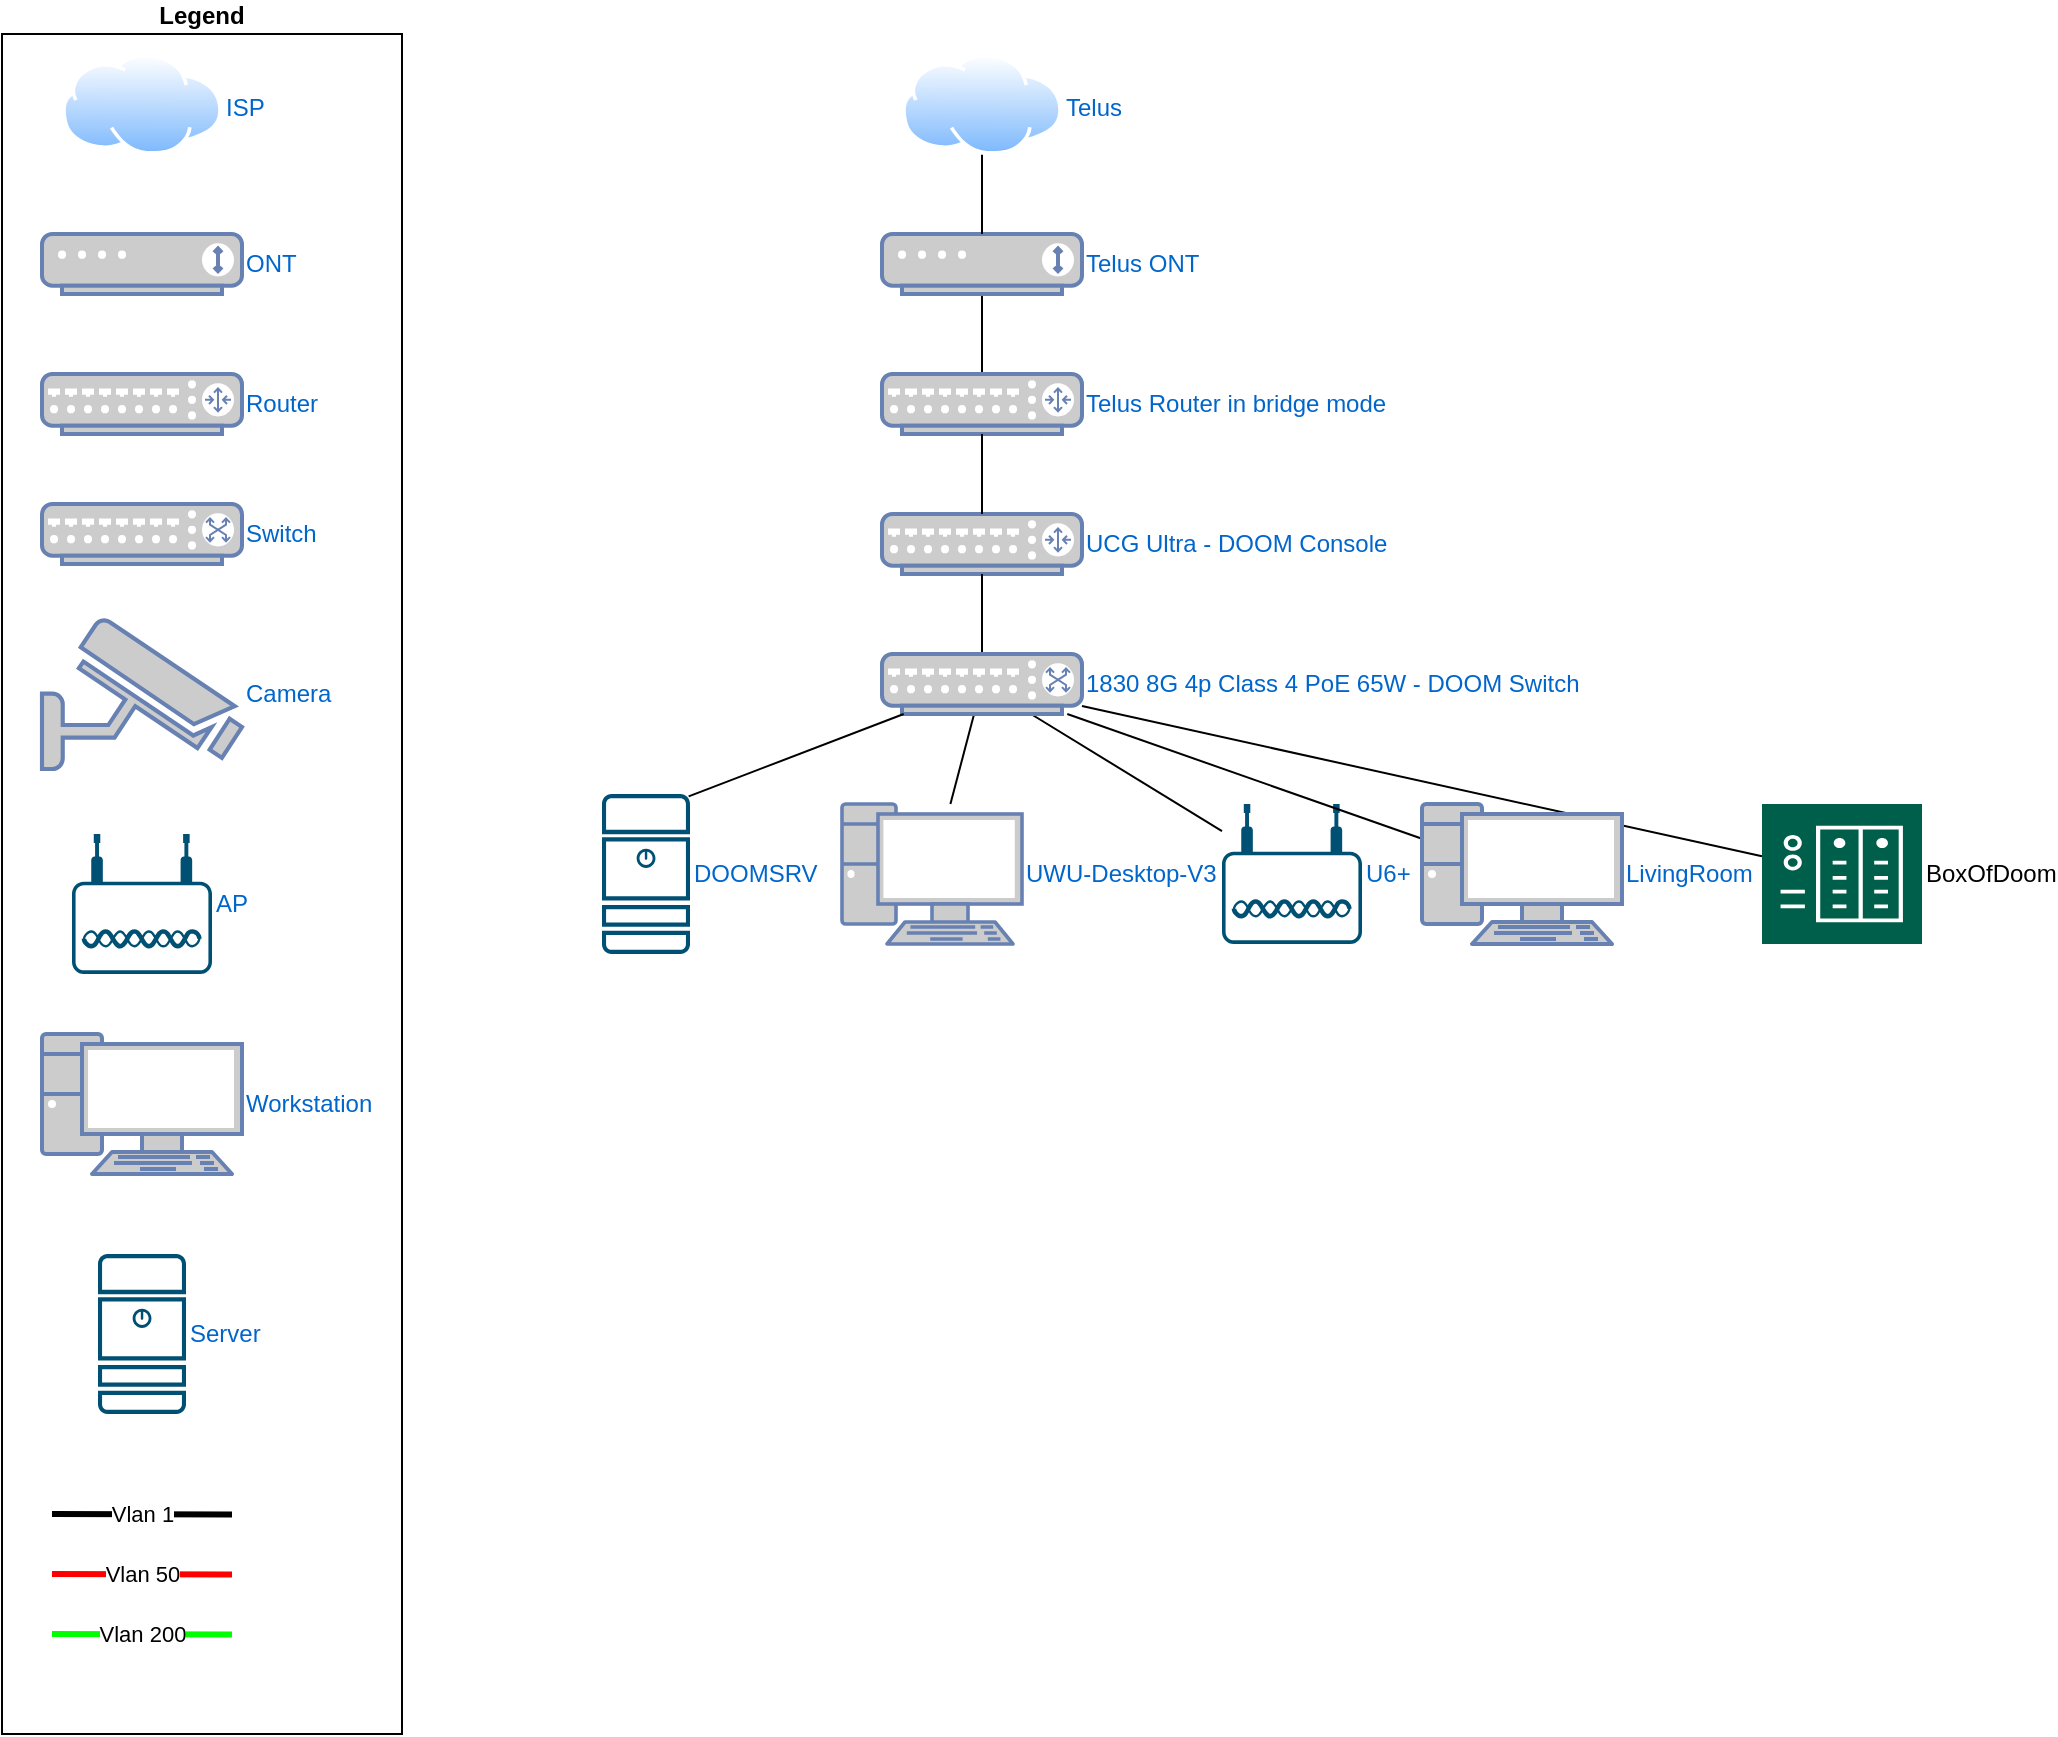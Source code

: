<mxfile version="24.7.4">
  <diagram name="Page-1" id="eT0Ean7KH-sbOHMaBbw0">
    <mxGraphModel dx="2093" dy="1001" grid="1" gridSize="10" guides="1" tooltips="1" connect="1" arrows="1" fold="1" page="1" pageScale="1" pageWidth="850" pageHeight="1100" math="0" shadow="0">
      <root>
        <mxCell id="0" />
        <mxCell id="1" parent="0" />
        <mxCell id="Kp_vYzGjNW8o70z0-AuJ-38" value="Legend" style="rounded=0;whiteSpace=wrap;html=1;labelPosition=center;verticalLabelPosition=top;align=center;verticalAlign=bottom;fontStyle=1" parent="1" vertex="1">
          <mxGeometry x="20" y="30" width="200" height="850" as="geometry" />
        </mxCell>
        <mxCell id="Kp_vYzGjNW8o70z0-AuJ-1" value="ISP" style="image;aspect=fixed;perimeter=ellipsePerimeter;html=1;align=left;shadow=0;dashed=0;spacingTop=3;image=img/lib/active_directory/internet_cloud.svg;labelPosition=right;verticalLabelPosition=middle;verticalAlign=middle;fontColor=#0066CC;" parent="1" vertex="1">
          <mxGeometry x="50" y="40" width="80" height="50.4" as="geometry" />
        </mxCell>
        <mxCell id="Kp_vYzGjNW8o70z0-AuJ-2" value="ONT" style="fontColor=#0066CC;verticalAlign=middle;verticalLabelPosition=middle;labelPosition=right;align=left;html=1;outlineConnect=0;fillColor=#CCCCCC;strokeColor=#6881B3;gradientColor=none;gradientDirection=north;strokeWidth=2;shape=mxgraph.networks.modem;" parent="1" vertex="1">
          <mxGeometry x="40" y="130" width="100" height="30" as="geometry" />
        </mxCell>
        <mxCell id="Kp_vYzGjNW8o70z0-AuJ-3" value="Router" style="fontColor=#0066CC;verticalAlign=middle;verticalLabelPosition=middle;labelPosition=right;align=left;html=1;outlineConnect=0;fillColor=#CCCCCC;strokeColor=#6881B3;gradientColor=none;gradientDirection=north;strokeWidth=2;shape=mxgraph.networks.router;" parent="1" vertex="1">
          <mxGeometry x="40" y="200" width="100" height="30" as="geometry" />
        </mxCell>
        <mxCell id="Kp_vYzGjNW8o70z0-AuJ-4" value="Switch" style="fontColor=#0066CC;verticalAlign=middle;verticalLabelPosition=middle;labelPosition=right;align=left;html=1;outlineConnect=0;fillColor=#CCCCCC;strokeColor=#6881B3;gradientColor=none;gradientDirection=north;strokeWidth=2;shape=mxgraph.networks.switch;" parent="1" vertex="1">
          <mxGeometry x="40" y="265" width="100" height="30" as="geometry" />
        </mxCell>
        <mxCell id="Kp_vYzGjNW8o70z0-AuJ-8" value="Workstation" style="fontColor=#0066CC;verticalAlign=middle;verticalLabelPosition=middle;labelPosition=right;align=left;html=1;outlineConnect=0;fillColor=#CCCCCC;strokeColor=#6881B3;gradientColor=none;gradientDirection=north;strokeWidth=2;shape=mxgraph.networks.pc;" parent="1" vertex="1">
          <mxGeometry x="40" y="530" width="100" height="70" as="geometry" />
        </mxCell>
        <mxCell id="Kp_vYzGjNW8o70z0-AuJ-16" value="Server" style="sketch=0;points=[[0.015,0.015,0],[0.985,0.015,0],[0.985,0.985,0],[0.015,0.985,0],[0.25,0,0],[0.5,0,0],[0.75,0,0],[1,0.25,0],[1,0.5,0],[1,0.75,0],[0.75,1,0],[0.5,1,0],[0.25,1,0],[0,0.75,0],[0,0.5,0],[0,0.25,0]];verticalLabelPosition=middle;html=1;verticalAlign=middle;aspect=fixed;align=left;pointerEvents=1;shape=mxgraph.cisco19.server;fillColor=#005073;strokeColor=none;labelPosition=right;fontColor=#0066CC;" parent="1" vertex="1">
          <mxGeometry x="68" y="640" width="44" height="80" as="geometry" />
        </mxCell>
        <mxCell id="Kp_vYzGjNW8o70z0-AuJ-18" value="AP" style="points=[[0.03,0.36,0],[0.18,0,0],[0.5,0.34,0],[0.82,0,0],[0.97,0.36,0],[1,0.67,0],[0.975,0.975,0],[0.5,1,0],[0.025,0.975,0],[0,0.67,0]];verticalLabelPosition=middle;sketch=0;html=1;verticalAlign=middle;aspect=fixed;align=left;pointerEvents=1;shape=mxgraph.cisco19.wireless_access_point;fillColor=#005073;strokeColor=none;labelPosition=right;fontColor=#0066CC;" parent="1" vertex="1">
          <mxGeometry x="55" y="430" width="70" height="70" as="geometry" />
        </mxCell>
        <mxCell id="Kp_vYzGjNW8o70z0-AuJ-40" value="Vlan 1" style="endArrow=none;html=1;rounded=0;strokeWidth=3;" parent="1" edge="1">
          <mxGeometry width="50" height="50" relative="1" as="geometry">
            <mxPoint x="45" y="770" as="sourcePoint" />
            <mxPoint x="135.0" y="770.286" as="targetPoint" />
          </mxGeometry>
        </mxCell>
        <mxCell id="Kp_vYzGjNW8o70z0-AuJ-41" value="Vlan 50" style="endArrow=none;html=1;rounded=0;strokeWidth=3;strokeColor=#FF0000;" parent="1" edge="1">
          <mxGeometry width="50" height="50" relative="1" as="geometry">
            <mxPoint x="45" y="800" as="sourcePoint" />
            <mxPoint x="135.0" y="800.286" as="targetPoint" />
          </mxGeometry>
        </mxCell>
        <mxCell id="Kp_vYzGjNW8o70z0-AuJ-42" value="Vlan 200" style="endArrow=none;html=1;rounded=0;strokeWidth=3;strokeColor=#00FF00;" parent="1" edge="1">
          <mxGeometry width="50" height="50" relative="1" as="geometry">
            <mxPoint x="45" y="830" as="sourcePoint" />
            <mxPoint x="135.0" y="830.286" as="targetPoint" />
          </mxGeometry>
        </mxCell>
        <mxCell id="Kp_vYzGjNW8o70z0-AuJ-48" value="Camera" style="fontColor=#0066CC;verticalAlign=middle;verticalLabelPosition=middle;labelPosition=right;align=left;html=1;outlineConnect=0;fillColor=#CCCCCC;strokeColor=#6881B3;gradientColor=none;gradientDirection=north;strokeWidth=2;shape=mxgraph.networks.security_camera;" parent="1" vertex="1">
          <mxGeometry x="40" y="322.5" width="100" height="75" as="geometry" />
        </mxCell>
        <mxCell id="Oh2VRfsh44HeiVRSqkT--1" value="Telus" style="image;aspect=fixed;perimeter=ellipsePerimeter;html=1;align=left;shadow=0;dashed=0;spacingTop=3;image=img/lib/active_directory/internet_cloud.svg;labelPosition=right;verticalLabelPosition=middle;verticalAlign=middle;fontColor=#0066CC;" vertex="1" parent="1">
          <mxGeometry x="470" y="40" width="80" height="50.4" as="geometry" />
        </mxCell>
        <mxCell id="Oh2VRfsh44HeiVRSqkT--13" style="edgeStyle=none;shape=connector;rounded=0;orthogonalLoop=1;jettySize=auto;html=1;strokeColor=default;align=center;verticalAlign=middle;fontFamily=Helvetica;fontSize=11;fontColor=default;labelBackgroundColor=default;endArrow=none;" edge="1" parent="1" source="Oh2VRfsh44HeiVRSqkT--2" target="Oh2VRfsh44HeiVRSqkT--6">
          <mxGeometry relative="1" as="geometry" />
        </mxCell>
        <mxCell id="Oh2VRfsh44HeiVRSqkT--2" value="Telus&amp;nbsp;&lt;span style=&quot;background-color: initial;&quot;&gt;ONT&lt;/span&gt;" style="fontColor=#0066CC;verticalAlign=middle;verticalLabelPosition=middle;labelPosition=right;align=left;html=1;outlineConnect=0;fillColor=#CCCCCC;strokeColor=#6881B3;gradientColor=none;gradientDirection=north;strokeWidth=2;shape=mxgraph.networks.modem;" vertex="1" parent="1">
          <mxGeometry x="460" y="130" width="100" height="30" as="geometry" />
        </mxCell>
        <mxCell id="Oh2VRfsh44HeiVRSqkT--3" value="UCG Ultra - DOOM Console" style="fontColor=#0066CC;verticalAlign=middle;verticalLabelPosition=middle;labelPosition=right;align=left;html=1;outlineConnect=0;fillColor=#CCCCCC;strokeColor=#6881B3;gradientColor=none;gradientDirection=north;strokeWidth=2;shape=mxgraph.networks.router;" vertex="1" parent="1">
          <mxGeometry x="460" y="270" width="100" height="30" as="geometry" />
        </mxCell>
        <mxCell id="Oh2VRfsh44HeiVRSqkT--4" value="U6+" style="points=[[0.03,0.36,0],[0.18,0,0],[0.5,0.34,0],[0.82,0,0],[0.97,0.36,0],[1,0.67,0],[0.975,0.975,0],[0.5,1,0],[0.025,0.975,0],[0,0.67,0]];verticalLabelPosition=middle;sketch=0;html=1;verticalAlign=middle;aspect=fixed;align=left;pointerEvents=1;shape=mxgraph.cisco19.wireless_access_point;fillColor=#005073;strokeColor=none;labelPosition=right;fontColor=#0066CC;" vertex="1" parent="1">
          <mxGeometry x="630" y="415" width="70" height="70" as="geometry" />
        </mxCell>
        <mxCell id="Oh2VRfsh44HeiVRSqkT--15" style="edgeStyle=none;shape=connector;rounded=0;orthogonalLoop=1;jettySize=auto;html=1;strokeColor=default;align=center;verticalAlign=middle;fontFamily=Helvetica;fontSize=11;fontColor=default;labelBackgroundColor=default;endArrow=none;" edge="1" parent="1" source="Oh2VRfsh44HeiVRSqkT--5" target="Oh2VRfsh44HeiVRSqkT--3">
          <mxGeometry relative="1" as="geometry" />
        </mxCell>
        <mxCell id="Oh2VRfsh44HeiVRSqkT--17" style="edgeStyle=none;shape=connector;rounded=0;orthogonalLoop=1;jettySize=auto;html=1;strokeColor=default;align=center;verticalAlign=middle;fontFamily=Helvetica;fontSize=11;fontColor=default;labelBackgroundColor=default;endArrow=none;" edge="1" parent="1" source="Oh2VRfsh44HeiVRSqkT--5" target="Oh2VRfsh44HeiVRSqkT--8">
          <mxGeometry relative="1" as="geometry" />
        </mxCell>
        <mxCell id="Oh2VRfsh44HeiVRSqkT--18" style="edgeStyle=none;shape=connector;rounded=0;orthogonalLoop=1;jettySize=auto;html=1;strokeColor=default;align=center;verticalAlign=middle;fontFamily=Helvetica;fontSize=11;fontColor=default;labelBackgroundColor=default;endArrow=none;" edge="1" parent="1" source="Oh2VRfsh44HeiVRSqkT--5" target="Oh2VRfsh44HeiVRSqkT--4">
          <mxGeometry relative="1" as="geometry" />
        </mxCell>
        <mxCell id="Oh2VRfsh44HeiVRSqkT--19" style="edgeStyle=none;shape=connector;rounded=0;orthogonalLoop=1;jettySize=auto;html=1;strokeColor=default;align=center;verticalAlign=middle;fontFamily=Helvetica;fontSize=11;fontColor=default;labelBackgroundColor=default;endArrow=none;" edge="1" parent="1" source="Oh2VRfsh44HeiVRSqkT--5" target="Oh2VRfsh44HeiVRSqkT--9">
          <mxGeometry relative="1" as="geometry" />
        </mxCell>
        <mxCell id="Oh2VRfsh44HeiVRSqkT--20" style="edgeStyle=none;shape=connector;rounded=0;orthogonalLoop=1;jettySize=auto;html=1;strokeColor=default;align=center;verticalAlign=middle;fontFamily=Helvetica;fontSize=11;fontColor=default;labelBackgroundColor=default;endArrow=none;" edge="1" parent="1" source="Oh2VRfsh44HeiVRSqkT--5" target="Oh2VRfsh44HeiVRSqkT--10">
          <mxGeometry relative="1" as="geometry" />
        </mxCell>
        <mxCell id="Oh2VRfsh44HeiVRSqkT--5" value="1830 8G 4p Class 4 PoE 65W - DOOM Switch" style="fontColor=#0066CC;verticalAlign=middle;verticalLabelPosition=middle;labelPosition=right;align=left;html=1;outlineConnect=0;fillColor=#CCCCCC;strokeColor=#6881B3;gradientColor=none;gradientDirection=north;strokeWidth=2;shape=mxgraph.networks.switch;" vertex="1" parent="1">
          <mxGeometry x="460" y="340" width="100" height="30" as="geometry" />
        </mxCell>
        <mxCell id="Oh2VRfsh44HeiVRSqkT--6" value="Telus Router in bridge mode" style="fontColor=#0066CC;verticalAlign=middle;verticalLabelPosition=middle;labelPosition=right;align=left;html=1;outlineConnect=0;fillColor=#CCCCCC;strokeColor=#6881B3;gradientColor=none;gradientDirection=north;strokeWidth=2;shape=mxgraph.networks.router;" vertex="1" parent="1">
          <mxGeometry x="460" y="200" width="100" height="30" as="geometry" />
        </mxCell>
        <mxCell id="Oh2VRfsh44HeiVRSqkT--7" value="DOOMSRV" style="sketch=0;points=[[0.015,0.015,0],[0.985,0.015,0],[0.985,0.985,0],[0.015,0.985,0],[0.25,0,0],[0.5,0,0],[0.75,0,0],[1,0.25,0],[1,0.5,0],[1,0.75,0],[0.75,1,0],[0.5,1,0],[0.25,1,0],[0,0.75,0],[0,0.5,0],[0,0.25,0]];verticalLabelPosition=middle;html=1;verticalAlign=middle;aspect=fixed;align=left;pointerEvents=1;shape=mxgraph.cisco19.server;fillColor=#005073;strokeColor=none;labelPosition=right;fontColor=#0066CC;" vertex="1" parent="1">
          <mxGeometry x="320" y="410" width="44" height="80" as="geometry" />
        </mxCell>
        <mxCell id="Oh2VRfsh44HeiVRSqkT--8" value="UWU-Desktop-V3" style="fontColor=#0066CC;verticalAlign=middle;verticalLabelPosition=middle;labelPosition=right;align=left;html=1;outlineConnect=0;fillColor=#CCCCCC;strokeColor=#6881B3;gradientColor=none;gradientDirection=north;strokeWidth=2;shape=mxgraph.networks.pc;" vertex="1" parent="1">
          <mxGeometry x="440" y="415" width="90" height="70" as="geometry" />
        </mxCell>
        <mxCell id="Oh2VRfsh44HeiVRSqkT--9" value="LivingRoom" style="fontColor=#0066CC;verticalAlign=middle;verticalLabelPosition=middle;labelPosition=right;align=left;html=1;outlineConnect=0;fillColor=#CCCCCC;strokeColor=#6881B3;gradientColor=none;gradientDirection=north;strokeWidth=2;shape=mxgraph.networks.pc;" vertex="1" parent="1">
          <mxGeometry x="730" y="415" width="100" height="70" as="geometry" />
        </mxCell>
        <mxCell id="Oh2VRfsh44HeiVRSqkT--10" value="BoxOfDoom" style="sketch=0;pointerEvents=1;shadow=0;dashed=0;html=1;strokeColor=none;fillColor=#005F4B;labelPosition=right;verticalLabelPosition=middle;verticalAlign=middle;align=left;outlineConnect=0;shape=mxgraph.veeam2.nas;movable=1;resizable=1;rotatable=1;deletable=1;editable=1;locked=0;connectable=1;" vertex="1" parent="1">
          <mxGeometry x="900.0" y="415" width="80" height="70" as="geometry" />
        </mxCell>
        <mxCell id="Oh2VRfsh44HeiVRSqkT--12" value="" style="endArrow=none;html=1;rounded=0;entryX=0.5;entryY=1;entryDx=0;entryDy=0;" edge="1" parent="1" source="Oh2VRfsh44HeiVRSqkT--2" target="Oh2VRfsh44HeiVRSqkT--1">
          <mxGeometry width="50" height="50" relative="1" as="geometry">
            <mxPoint x="840" y="400" as="sourcePoint" />
            <mxPoint x="850" y="200" as="targetPoint" />
          </mxGeometry>
        </mxCell>
        <mxCell id="Oh2VRfsh44HeiVRSqkT--14" style="edgeStyle=none;shape=connector;rounded=0;orthogonalLoop=1;jettySize=auto;html=1;entryX=0.5;entryY=0;entryDx=0;entryDy=0;entryPerimeter=0;strokeColor=default;align=center;verticalAlign=middle;fontFamily=Helvetica;fontSize=11;fontColor=default;labelBackgroundColor=default;endArrow=none;" edge="1" parent="1" source="Oh2VRfsh44HeiVRSqkT--6" target="Oh2VRfsh44HeiVRSqkT--3">
          <mxGeometry relative="1" as="geometry" />
        </mxCell>
        <mxCell id="Oh2VRfsh44HeiVRSqkT--16" style="edgeStyle=none;shape=connector;rounded=0;orthogonalLoop=1;jettySize=auto;html=1;entryX=0.985;entryY=0.015;entryDx=0;entryDy=0;entryPerimeter=0;strokeColor=default;align=center;verticalAlign=middle;fontFamily=Helvetica;fontSize=11;fontColor=default;labelBackgroundColor=default;endArrow=none;" edge="1" parent="1" source="Oh2VRfsh44HeiVRSqkT--5" target="Oh2VRfsh44HeiVRSqkT--7">
          <mxGeometry relative="1" as="geometry" />
        </mxCell>
      </root>
    </mxGraphModel>
  </diagram>
</mxfile>
